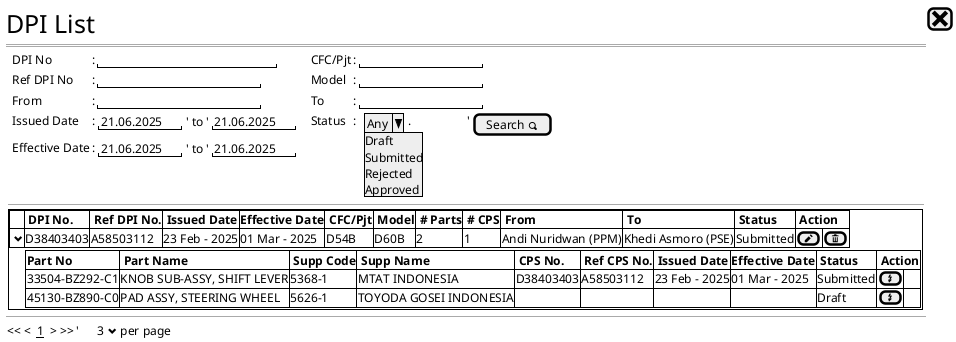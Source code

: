 @startsalt
{
  <size:25>DPI List |[<size:25><&x>]|*
  ==
  {
      .|DPI No            |: |"                      "|             |.|.|CFC/Pjt   |: |"               "|*|*
      .|Ref DPI No        |: |"                    "|               |.|.|Model     |: |"               "|*|*
      .|From              |: |"                    "|               |.|.|To        |: |"               "|*|*
      .|Issued Date       |: {|"21.06.2025"|' to '|"21.06.2025"|}   |.|.|Status  |: | {.| ^Any^Draft^Submitted^Rejected^Approved^}|       .                  '| [Search <&magnifying-glass>] |*      
      .|Effective Date    |: {|"21.06.2025"|' to '|"21.06.2025"|}
  }
  .
  .
  {
    {
      --
      {+
        {#
          |.|<b> DPI No.        |<b> Ref DPI No. |<b> Issued Date  | <b>Effective Date |<b> CFC/Pjt        |<b> Model  |<b> # Parts |<b> # CPS |<b> From               |<b> To                |<b> Status          |<b> Action |*|*
          |<b> <&chevron-bottom>|D38403403       |A58503112        |23 Feb - 2025      | 01 Mar - 2025     |D54B          | D60B      | 2          | 1                 |Andi Nuridwan (PPM)   | Khedi Asmoro (PSE) |     Submitted   | [<&pencil>]|[<&trash>]|*          
        }
        {
          .|.|.|{#
            |<b>Part No          |<b> Part Name                |<b> Supp Code |<b> Supp Name         | <b> CPS No. |<b> Ref CPS No. |<b> Issued Date | <b>Effective Date |<b> Status       |<b> Action |*|*
            |33504-BZ292-C1      |KNOB SUB-ASSY, SHIFT LEVER   |5368-1        |MTAT INDONESIA        |D38403403    |A58503112       |23 Feb - 2025   | 01 Mar - 2025     |     Submitted   | [<&flash>]|.|*
            |45130-BZ890-C0      |PAD ASSY, STEERING WHEEL     |5626-1        |TOYODA GOSEI INDONESIA|.            |.               |.               |.                  |     Draft       | [<&flash>]|.|*
          }
        }
      }
    }
  }
  --
  {
  << <  __1__  > >>  |'      3 <&chevron-bottom> per page |*
  }
}
@endsalt
